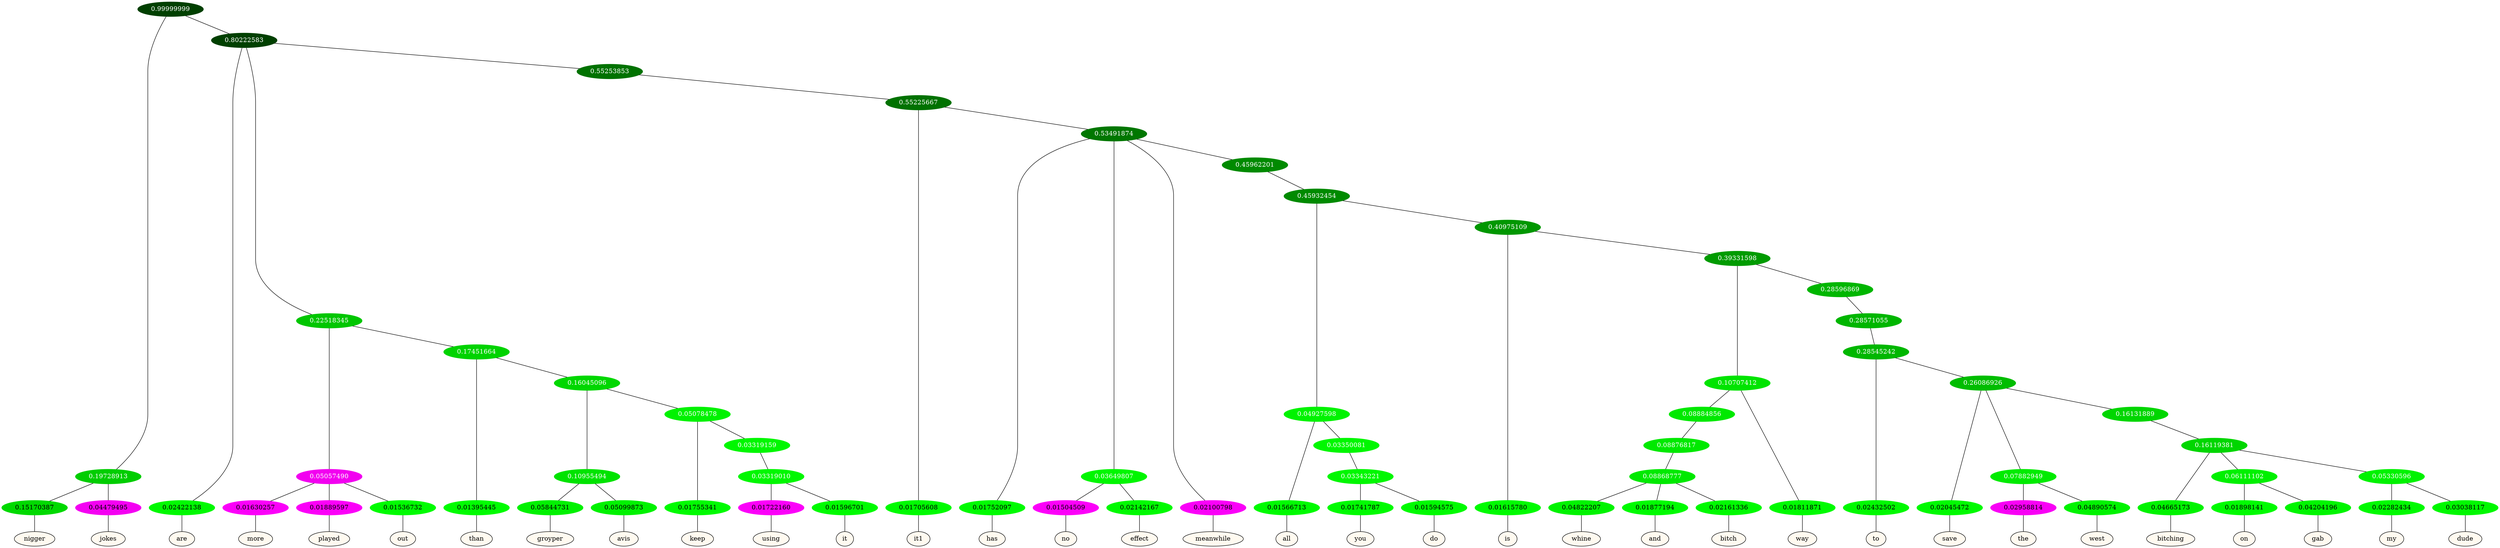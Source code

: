 graph {
	node [format=png height=0.15 nodesep=0.001 ordering=out overlap=prism overlap_scaling=0.01 ranksep=0.001 ratio=0.2 style=filled width=0.15]
	{
		rank=same
		a_w_3 [label=nigger color=black fillcolor=floralwhite style="filled,solid"]
		a_w_4 [label=jokes color=black fillcolor=floralwhite style="filled,solid"]
		a_w_5 [label=are color=black fillcolor=floralwhite style="filled,solid"]
		a_w_11 [label=more color=black fillcolor=floralwhite style="filled,solid"]
		a_w_12 [label=played color=black fillcolor=floralwhite style="filled,solid"]
		a_w_13 [label=out color=black fillcolor=floralwhite style="filled,solid"]
		a_w_14 [label=than color=black fillcolor=floralwhite style="filled,solid"]
		a_w_24 [label=groyper color=black fillcolor=floralwhite style="filled,solid"]
		a_w_25 [label=avis color=black fillcolor=floralwhite style="filled,solid"]
		a_w_26 [label=keep color=black fillcolor=floralwhite style="filled,solid"]
		a_w_34 [label=using color=black fillcolor=floralwhite style="filled,solid"]
		a_w_35 [label=it color=black fillcolor=floralwhite style="filled,solid"]
		a_w_16 [label=it1 color=black fillcolor=floralwhite style="filled,solid"]
		a_w_20 [label=has color=black fillcolor=floralwhite style="filled,solid"]
		a_w_28 [label=no color=black fillcolor=floralwhite style="filled,solid"]
		a_w_29 [label=effect color=black fillcolor=floralwhite style="filled,solid"]
		a_w_22 [label=meanwhile color=black fillcolor=floralwhite style="filled,solid"]
		a_w_36 [label=all color=black fillcolor=floralwhite style="filled,solid"]
		a_w_43 [label=you color=black fillcolor=floralwhite style="filled,solid"]
		a_w_44 [label=do color=black fillcolor=floralwhite style="filled,solid"]
		a_w_38 [label=is color=black fillcolor=floralwhite style="filled,solid"]
		a_w_53 [label=whine color=black fillcolor=floralwhite style="filled,solid"]
		a_w_54 [label=and color=black fillcolor=floralwhite style="filled,solid"]
		a_w_55 [label=bitch color=black fillcolor=floralwhite style="filled,solid"]
		a_w_46 [label=way color=black fillcolor=floralwhite style="filled,solid"]
		a_w_51 [label=to color=black fillcolor=floralwhite style="filled,solid"]
		a_w_56 [label=save color=black fillcolor=floralwhite style="filled,solid"]
		a_w_59 [label=the color=black fillcolor=floralwhite style="filled,solid"]
		a_w_60 [label=west color=black fillcolor=floralwhite style="filled,solid"]
		a_w_62 [label=bitching color=black fillcolor=floralwhite style="filled,solid"]
		a_w_65 [label=on color=black fillcolor=floralwhite style="filled,solid"]
		a_w_66 [label=gab color=black fillcolor=floralwhite style="filled,solid"]
		a_w_67 [label=my color=black fillcolor=floralwhite style="filled,solid"]
		a_w_68 [label=dude color=black fillcolor=floralwhite style="filled,solid"]
	}
	a_n_3 -- a_w_3
	a_n_4 -- a_w_4
	a_n_5 -- a_w_5
	a_n_11 -- a_w_11
	a_n_12 -- a_w_12
	a_n_13 -- a_w_13
	a_n_14 -- a_w_14
	a_n_24 -- a_w_24
	a_n_25 -- a_w_25
	a_n_26 -- a_w_26
	a_n_34 -- a_w_34
	a_n_35 -- a_w_35
	a_n_16 -- a_w_16
	a_n_20 -- a_w_20
	a_n_28 -- a_w_28
	a_n_29 -- a_w_29
	a_n_22 -- a_w_22
	a_n_36 -- a_w_36
	a_n_43 -- a_w_43
	a_n_44 -- a_w_44
	a_n_38 -- a_w_38
	a_n_53 -- a_w_53
	a_n_54 -- a_w_54
	a_n_55 -- a_w_55
	a_n_46 -- a_w_46
	a_n_51 -- a_w_51
	a_n_56 -- a_w_56
	a_n_59 -- a_w_59
	a_n_60 -- a_w_60
	a_n_62 -- a_w_62
	a_n_65 -- a_w_65
	a_n_66 -- a_w_66
	a_n_67 -- a_w_67
	a_n_68 -- a_w_68
	{
		rank=same
		a_n_3 [label=0.15170387 color="0.334 1.000 0.848" fontcolor=black]
		a_n_4 [label=0.04479495 color="0.835 1.000 0.955" fontcolor=black]
		a_n_5 [label=0.02422138 color="0.334 1.000 0.976" fontcolor=black]
		a_n_11 [label=0.01630257 color="0.835 1.000 0.984" fontcolor=black]
		a_n_12 [label=0.01889597 color="0.835 1.000 0.981" fontcolor=black]
		a_n_13 [label=0.01536732 color="0.334 1.000 0.985" fontcolor=black]
		a_n_14 [label=0.01395445 color="0.334 1.000 0.986" fontcolor=black]
		a_n_24 [label=0.05844731 color="0.334 1.000 0.942" fontcolor=black]
		a_n_25 [label=0.05099873 color="0.334 1.000 0.949" fontcolor=black]
		a_n_26 [label=0.01755341 color="0.334 1.000 0.982" fontcolor=black]
		a_n_34 [label=0.01722160 color="0.835 1.000 0.983" fontcolor=black]
		a_n_35 [label=0.01596701 color="0.334 1.000 0.984" fontcolor=black]
		a_n_16 [label=0.01705608 color="0.334 1.000 0.983" fontcolor=black]
		a_n_20 [label=0.01752097 color="0.334 1.000 0.982" fontcolor=black]
		a_n_28 [label=0.01504509 color="0.835 1.000 0.985" fontcolor=black]
		a_n_29 [label=0.02142167 color="0.334 1.000 0.979" fontcolor=black]
		a_n_22 [label=0.02100798 color="0.835 1.000 0.979" fontcolor=black]
		a_n_36 [label=0.01566713 color="0.334 1.000 0.984" fontcolor=black]
		a_n_43 [label=0.01741787 color="0.334 1.000 0.983" fontcolor=black]
		a_n_44 [label=0.01594575 color="0.334 1.000 0.984" fontcolor=black]
		a_n_38 [label=0.01615780 color="0.334 1.000 0.984" fontcolor=black]
		a_n_53 [label=0.04822207 color="0.334 1.000 0.952" fontcolor=black]
		a_n_54 [label=0.01877194 color="0.334 1.000 0.981" fontcolor=black]
		a_n_55 [label=0.02161336 color="0.334 1.000 0.978" fontcolor=black]
		a_n_46 [label=0.01811871 color="0.334 1.000 0.982" fontcolor=black]
		a_n_51 [label=0.02432502 color="0.334 1.000 0.976" fontcolor=black]
		a_n_56 [label=0.02045472 color="0.334 1.000 0.980" fontcolor=black]
		a_n_59 [label=0.02958814 color="0.835 1.000 0.970" fontcolor=black]
		a_n_60 [label=0.04890574 color="0.334 1.000 0.951" fontcolor=black]
		a_n_62 [label=0.04665173 color="0.334 1.000 0.953" fontcolor=black]
		a_n_65 [label=0.01898141 color="0.334 1.000 0.981" fontcolor=black]
		a_n_66 [label=0.04204196 color="0.334 1.000 0.958" fontcolor=black]
		a_n_67 [label=0.02282434 color="0.334 1.000 0.977" fontcolor=black]
		a_n_68 [label=0.03038117 color="0.334 1.000 0.970" fontcolor=black]
	}
	a_n_0 [label=0.99999999 color="0.334 1.000 0.250" fontcolor=grey99]
	a_n_1 [label=0.19728913 color="0.334 1.000 0.803" fontcolor=grey99]
	a_n_0 -- a_n_1
	a_n_2 [label=0.80222583 color="0.334 1.000 0.250" fontcolor=grey99]
	a_n_0 -- a_n_2
	a_n_1 -- a_n_3
	a_n_1 -- a_n_4
	a_n_2 -- a_n_5
	a_n_6 [label=0.22518345 color="0.334 1.000 0.775" fontcolor=grey99]
	a_n_2 -- a_n_6
	a_n_7 [label=0.55253853 color="0.334 1.000 0.447" fontcolor=grey99]
	a_n_2 -- a_n_7
	a_n_8 [label=0.05057490 color="0.835 1.000 0.949" fontcolor=grey99]
	a_n_6 -- a_n_8
	a_n_9 [label=0.17451664 color="0.334 1.000 0.825" fontcolor=grey99]
	a_n_6 -- a_n_9
	a_n_10 [label=0.55225667 color="0.334 1.000 0.448" fontcolor=grey99]
	a_n_7 -- a_n_10
	a_n_8 -- a_n_11
	a_n_8 -- a_n_12
	a_n_8 -- a_n_13
	a_n_9 -- a_n_14
	a_n_15 [label=0.16045096 color="0.334 1.000 0.840" fontcolor=grey99]
	a_n_9 -- a_n_15
	a_n_10 -- a_n_16
	a_n_17 [label=0.53491874 color="0.334 1.000 0.465" fontcolor=grey99]
	a_n_10 -- a_n_17
	a_n_18 [label=0.10955494 color="0.334 1.000 0.890" fontcolor=grey99]
	a_n_15 -- a_n_18
	a_n_19 [label=0.05078478 color="0.334 1.000 0.949" fontcolor=grey99]
	a_n_15 -- a_n_19
	a_n_17 -- a_n_20
	a_n_21 [label=0.03649807 color="0.334 1.000 0.964" fontcolor=grey99]
	a_n_17 -- a_n_21
	a_n_17 -- a_n_22
	a_n_23 [label=0.45962201 color="0.334 1.000 0.540" fontcolor=grey99]
	a_n_17 -- a_n_23
	a_n_18 -- a_n_24
	a_n_18 -- a_n_25
	a_n_19 -- a_n_26
	a_n_27 [label=0.03319159 color="0.334 1.000 0.967" fontcolor=grey99]
	a_n_19 -- a_n_27
	a_n_21 -- a_n_28
	a_n_21 -- a_n_29
	a_n_30 [label=0.45932454 color="0.334 1.000 0.541" fontcolor=grey99]
	a_n_23 -- a_n_30
	a_n_31 [label=0.03319010 color="0.334 1.000 0.967" fontcolor=grey99]
	a_n_27 -- a_n_31
	a_n_32 [label=0.04927598 color="0.334 1.000 0.951" fontcolor=grey99]
	a_n_30 -- a_n_32
	a_n_33 [label=0.40975109 color="0.334 1.000 0.590" fontcolor=grey99]
	a_n_30 -- a_n_33
	a_n_31 -- a_n_34
	a_n_31 -- a_n_35
	a_n_32 -- a_n_36
	a_n_37 [label=0.03350081 color="0.334 1.000 0.966" fontcolor=grey99]
	a_n_32 -- a_n_37
	a_n_33 -- a_n_38
	a_n_39 [label=0.39331598 color="0.334 1.000 0.607" fontcolor=grey99]
	a_n_33 -- a_n_39
	a_n_40 [label=0.03343221 color="0.334 1.000 0.967" fontcolor=grey99]
	a_n_37 -- a_n_40
	a_n_41 [label=0.10707412 color="0.334 1.000 0.893" fontcolor=grey99]
	a_n_39 -- a_n_41
	a_n_42 [label=0.28596869 color="0.334 1.000 0.714" fontcolor=grey99]
	a_n_39 -- a_n_42
	a_n_40 -- a_n_43
	a_n_40 -- a_n_44
	a_n_45 [label=0.08884856 color="0.334 1.000 0.911" fontcolor=grey99]
	a_n_41 -- a_n_45
	a_n_41 -- a_n_46
	a_n_47 [label=0.28571055 color="0.334 1.000 0.714" fontcolor=grey99]
	a_n_42 -- a_n_47
	a_n_48 [label=0.08876817 color="0.334 1.000 0.911" fontcolor=grey99]
	a_n_45 -- a_n_48
	a_n_49 [label=0.28545242 color="0.334 1.000 0.715" fontcolor=grey99]
	a_n_47 -- a_n_49
	a_n_50 [label=0.08868777 color="0.334 1.000 0.911" fontcolor=grey99]
	a_n_48 -- a_n_50
	a_n_49 -- a_n_51
	a_n_52 [label=0.26086926 color="0.334 1.000 0.739" fontcolor=grey99]
	a_n_49 -- a_n_52
	a_n_50 -- a_n_53
	a_n_50 -- a_n_54
	a_n_50 -- a_n_55
	a_n_52 -- a_n_56
	a_n_57 [label=0.07882949 color="0.334 1.000 0.921" fontcolor=grey99]
	a_n_52 -- a_n_57
	a_n_58 [label=0.16131889 color="0.334 1.000 0.839" fontcolor=grey99]
	a_n_52 -- a_n_58
	a_n_57 -- a_n_59
	a_n_57 -- a_n_60
	a_n_61 [label=0.16119381 color="0.334 1.000 0.839" fontcolor=grey99]
	a_n_58 -- a_n_61
	a_n_61 -- a_n_62
	a_n_63 [label=0.06111102 color="0.334 1.000 0.939" fontcolor=grey99]
	a_n_61 -- a_n_63
	a_n_64 [label=0.05330596 color="0.334 1.000 0.947" fontcolor=grey99]
	a_n_61 -- a_n_64
	a_n_63 -- a_n_65
	a_n_63 -- a_n_66
	a_n_64 -- a_n_67
	a_n_64 -- a_n_68
}
